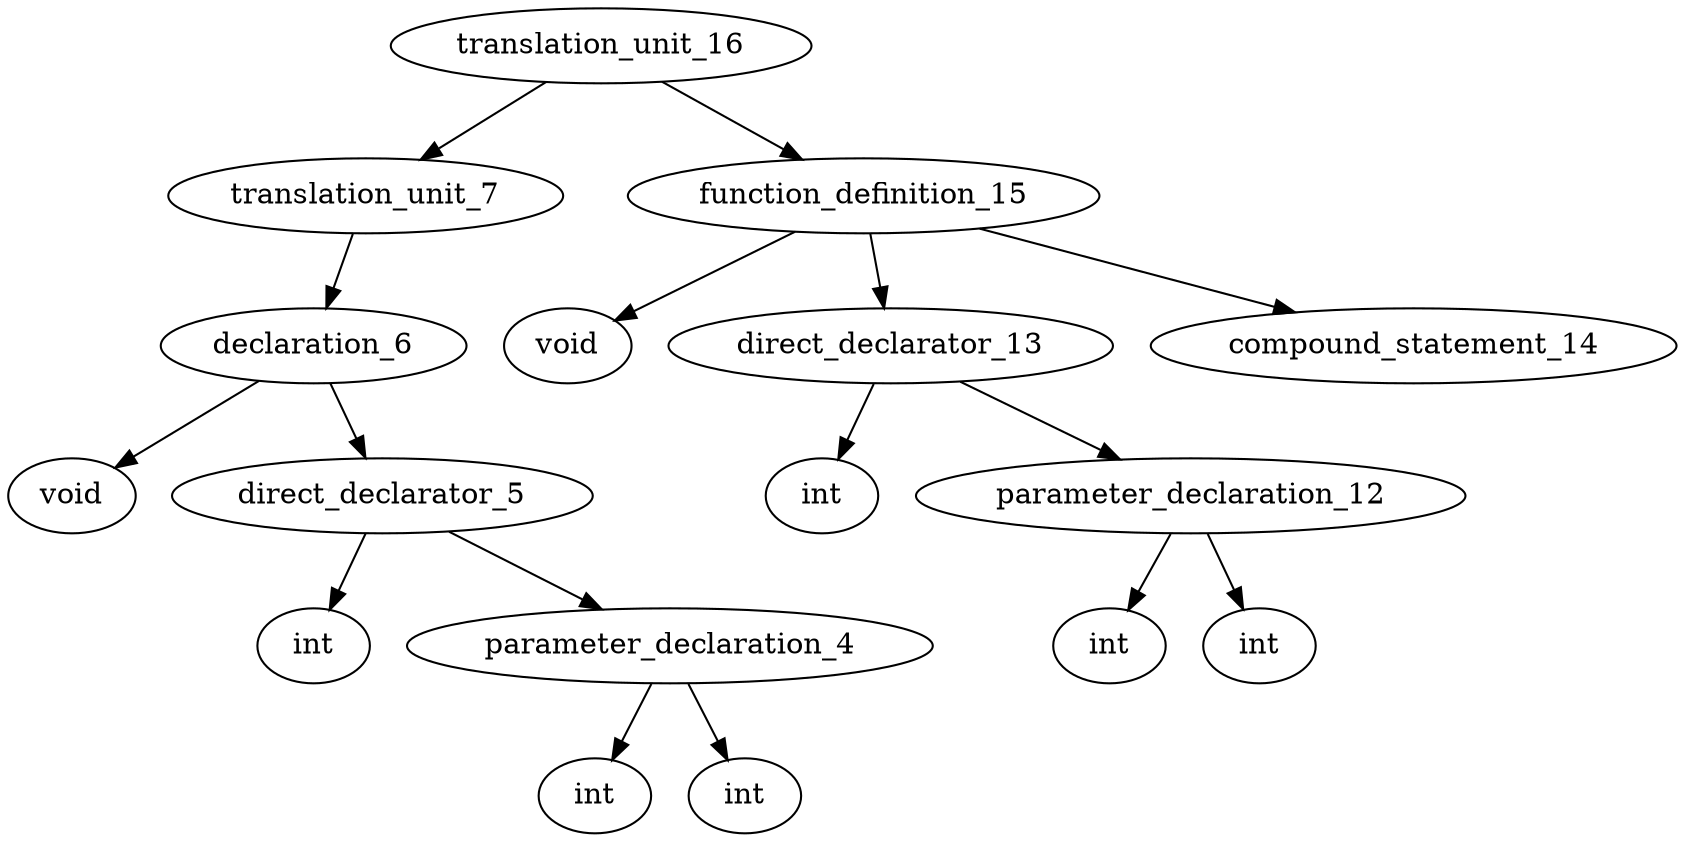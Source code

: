 digraph AST {
	translation_unit_16 -> translation_unit_7;
	translation_unit_7 -> declaration_6;
	declaration_6 -> type_specifier_0;
	type_specifier_0 [label="void"]
	declaration_6 -> direct_declarator_5;
	direct_declarator_5 -> identifier_1;
	identifier_1 [label="int"]
	direct_declarator_5 -> parameter_declaration_4;
	parameter_declaration_4 -> type_specifier_2;
	type_specifier_2 [label="int"]
	parameter_declaration_4 -> identifier_3;
	identifier_3 [label="int"]
	translation_unit_16 -> function_definition_15;
	function_definition_15 -> type_specifier_8;
	type_specifier_8 [label="void"]
	function_definition_15 -> direct_declarator_13;
	direct_declarator_13 -> identifier_9;
	identifier_9 [label="int"]
	direct_declarator_13 -> parameter_declaration_12;
	parameter_declaration_12 -> type_specifier_10;
	type_specifier_10 [label="int"]
	parameter_declaration_12 -> identifier_11;
	identifier_11 [label="int"]
	function_definition_15 -> compound_statement_14;
}
